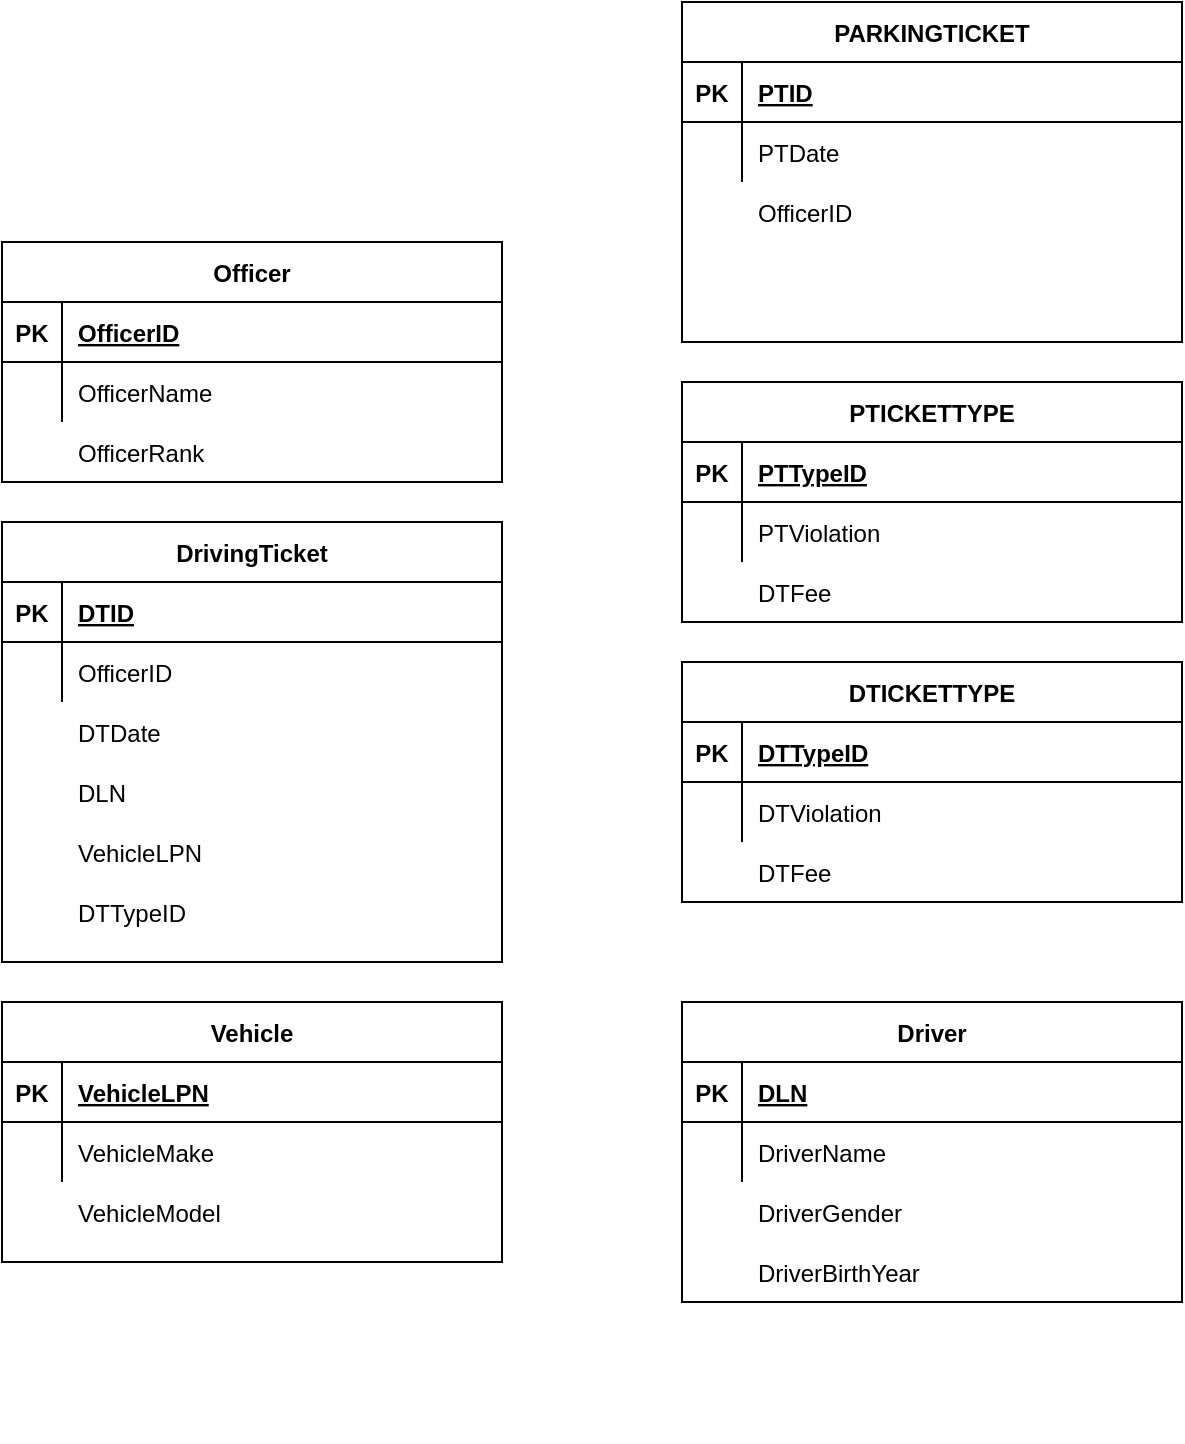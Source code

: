 <mxfile version="14.4.3" type="github">
  <diagram id="R2lEEEUBdFMjLlhIrx00" name="Page-1">
    <mxGraphModel dx="1502" dy="579" grid="1" gridSize="10" guides="1" tooltips="1" connect="1" arrows="1" fold="1" page="1" pageScale="1" pageWidth="850" pageHeight="1100" math="0" shadow="0" extFonts="Permanent Marker^https://fonts.googleapis.com/css?family=Permanent+Marker">
      <root>
        <mxCell id="0" />
        <mxCell id="1" parent="0" />
        <mxCell id="C-vyLk0tnHw3VtMMgP7b-23" value="Officer" style="shape=table;startSize=30;container=1;collapsible=1;childLayout=tableLayout;fixedRows=1;rowLines=0;fontStyle=1;align=center;resizeLast=1;" parent="1" vertex="1">
          <mxGeometry x="120" y="120" width="250" height="120" as="geometry" />
        </mxCell>
        <mxCell id="C-vyLk0tnHw3VtMMgP7b-24" value="" style="shape=partialRectangle;collapsible=0;dropTarget=0;pointerEvents=0;fillColor=none;points=[[0,0.5],[1,0.5]];portConstraint=eastwest;top=0;left=0;right=0;bottom=1;" parent="C-vyLk0tnHw3VtMMgP7b-23" vertex="1">
          <mxGeometry y="30" width="250" height="30" as="geometry" />
        </mxCell>
        <mxCell id="C-vyLk0tnHw3VtMMgP7b-25" value="PK" style="shape=partialRectangle;overflow=hidden;connectable=0;fillColor=none;top=0;left=0;bottom=0;right=0;fontStyle=1;" parent="C-vyLk0tnHw3VtMMgP7b-24" vertex="1">
          <mxGeometry width="30" height="30" as="geometry" />
        </mxCell>
        <mxCell id="C-vyLk0tnHw3VtMMgP7b-26" value="OfficerID" style="shape=partialRectangle;overflow=hidden;connectable=0;fillColor=none;top=0;left=0;bottom=0;right=0;align=left;spacingLeft=6;fontStyle=5;" parent="C-vyLk0tnHw3VtMMgP7b-24" vertex="1">
          <mxGeometry x="30" width="220" height="30" as="geometry" />
        </mxCell>
        <mxCell id="C-vyLk0tnHw3VtMMgP7b-27" value="" style="shape=partialRectangle;collapsible=0;dropTarget=0;pointerEvents=0;fillColor=none;points=[[0,0.5],[1,0.5]];portConstraint=eastwest;top=0;left=0;right=0;bottom=0;" parent="C-vyLk0tnHw3VtMMgP7b-23" vertex="1">
          <mxGeometry y="60" width="250" height="30" as="geometry" />
        </mxCell>
        <mxCell id="C-vyLk0tnHw3VtMMgP7b-28" value="" style="shape=partialRectangle;overflow=hidden;connectable=0;fillColor=none;top=0;left=0;bottom=0;right=0;" parent="C-vyLk0tnHw3VtMMgP7b-27" vertex="1">
          <mxGeometry width="30" height="30" as="geometry" />
        </mxCell>
        <mxCell id="C-vyLk0tnHw3VtMMgP7b-29" value="OfficerName" style="shape=partialRectangle;overflow=hidden;connectable=0;fillColor=none;top=0;left=0;bottom=0;right=0;align=left;spacingLeft=6;" parent="C-vyLk0tnHw3VtMMgP7b-27" vertex="1">
          <mxGeometry x="30" width="220" height="30" as="geometry" />
        </mxCell>
        <mxCell id="yQ0ArUBr8yz2XgGoQdBu-1" value="OfficerRank" style="shape=partialRectangle;overflow=hidden;connectable=0;fillColor=none;top=0;left=0;bottom=0;right=0;align=left;spacingLeft=6;" vertex="1" parent="1">
          <mxGeometry x="150" y="210" width="220" height="30" as="geometry" />
        </mxCell>
        <mxCell id="yQ0ArUBr8yz2XgGoQdBu-13" value="" style="group" vertex="1" connectable="0" parent="1">
          <mxGeometry x="120" y="260" width="250" height="220" as="geometry" />
        </mxCell>
        <mxCell id="yQ0ArUBr8yz2XgGoQdBu-2" value="DrivingTicket" style="shape=table;startSize=30;container=1;collapsible=1;childLayout=tableLayout;fixedRows=1;rowLines=0;fontStyle=1;align=center;resizeLast=1;" vertex="1" parent="yQ0ArUBr8yz2XgGoQdBu-13">
          <mxGeometry width="250" height="220" as="geometry" />
        </mxCell>
        <mxCell id="yQ0ArUBr8yz2XgGoQdBu-3" value="" style="shape=partialRectangle;collapsible=0;dropTarget=0;pointerEvents=0;fillColor=none;points=[[0,0.5],[1,0.5]];portConstraint=eastwest;top=0;left=0;right=0;bottom=1;" vertex="1" parent="yQ0ArUBr8yz2XgGoQdBu-2">
          <mxGeometry y="30" width="250" height="30" as="geometry" />
        </mxCell>
        <mxCell id="yQ0ArUBr8yz2XgGoQdBu-4" value="PK" style="shape=partialRectangle;overflow=hidden;connectable=0;fillColor=none;top=0;left=0;bottom=0;right=0;fontStyle=1;" vertex="1" parent="yQ0ArUBr8yz2XgGoQdBu-3">
          <mxGeometry width="30" height="30" as="geometry" />
        </mxCell>
        <mxCell id="yQ0ArUBr8yz2XgGoQdBu-5" value="DTID" style="shape=partialRectangle;overflow=hidden;connectable=0;fillColor=none;top=0;left=0;bottom=0;right=0;align=left;spacingLeft=6;fontStyle=5;" vertex="1" parent="yQ0ArUBr8yz2XgGoQdBu-3">
          <mxGeometry x="30" width="220" height="30" as="geometry" />
        </mxCell>
        <mxCell id="yQ0ArUBr8yz2XgGoQdBu-6" value="" style="shape=partialRectangle;collapsible=0;dropTarget=0;pointerEvents=0;fillColor=none;points=[[0,0.5],[1,0.5]];portConstraint=eastwest;top=0;left=0;right=0;bottom=0;" vertex="1" parent="yQ0ArUBr8yz2XgGoQdBu-2">
          <mxGeometry y="60" width="250" height="30" as="geometry" />
        </mxCell>
        <mxCell id="yQ0ArUBr8yz2XgGoQdBu-7" value="" style="shape=partialRectangle;overflow=hidden;connectable=0;fillColor=none;top=0;left=0;bottom=0;right=0;" vertex="1" parent="yQ0ArUBr8yz2XgGoQdBu-6">
          <mxGeometry width="30" height="30" as="geometry" />
        </mxCell>
        <mxCell id="yQ0ArUBr8yz2XgGoQdBu-8" value="OfficerID" style="shape=partialRectangle;overflow=hidden;connectable=0;fillColor=none;top=0;left=0;bottom=0;right=0;align=left;spacingLeft=6;" vertex="1" parent="yQ0ArUBr8yz2XgGoQdBu-6">
          <mxGeometry x="30" width="220" height="30" as="geometry" />
        </mxCell>
        <mxCell id="yQ0ArUBr8yz2XgGoQdBu-9" value="DTDate" style="shape=partialRectangle;overflow=hidden;connectable=0;fillColor=none;top=0;left=0;bottom=0;right=0;align=left;spacingLeft=6;" vertex="1" parent="yQ0ArUBr8yz2XgGoQdBu-13">
          <mxGeometry x="30" y="90" width="220" height="30" as="geometry" />
        </mxCell>
        <mxCell id="yQ0ArUBr8yz2XgGoQdBu-10" value="DLN" style="shape=partialRectangle;overflow=hidden;connectable=0;fillColor=none;top=0;left=0;bottom=0;right=0;align=left;spacingLeft=6;" vertex="1" parent="yQ0ArUBr8yz2XgGoQdBu-13">
          <mxGeometry x="30" y="120" width="220" height="30" as="geometry" />
        </mxCell>
        <mxCell id="yQ0ArUBr8yz2XgGoQdBu-11" value="VehicleLPN" style="shape=partialRectangle;overflow=hidden;connectable=0;fillColor=none;top=0;left=0;bottom=0;right=0;align=left;spacingLeft=6;" vertex="1" parent="yQ0ArUBr8yz2XgGoQdBu-13">
          <mxGeometry x="30" y="150" width="220" height="30" as="geometry" />
        </mxCell>
        <mxCell id="yQ0ArUBr8yz2XgGoQdBu-12" value="DTTypeID" style="shape=partialRectangle;overflow=hidden;connectable=0;fillColor=none;top=0;left=0;bottom=0;right=0;align=left;spacingLeft=6;" vertex="1" parent="yQ0ArUBr8yz2XgGoQdBu-13">
          <mxGeometry x="30" y="180" width="220" height="30" as="geometry" />
        </mxCell>
        <mxCell id="yQ0ArUBr8yz2XgGoQdBu-14" value="" style="group" vertex="1" connectable="0" parent="1">
          <mxGeometry x="120" y="500" width="250" height="220" as="geometry" />
        </mxCell>
        <mxCell id="yQ0ArUBr8yz2XgGoQdBu-15" value="Vehicle" style="shape=table;startSize=30;container=1;collapsible=1;childLayout=tableLayout;fixedRows=1;rowLines=0;fontStyle=1;align=center;resizeLast=1;" vertex="1" parent="yQ0ArUBr8yz2XgGoQdBu-14">
          <mxGeometry width="250" height="130" as="geometry" />
        </mxCell>
        <mxCell id="yQ0ArUBr8yz2XgGoQdBu-16" value="" style="shape=partialRectangle;collapsible=0;dropTarget=0;pointerEvents=0;fillColor=none;points=[[0,0.5],[1,0.5]];portConstraint=eastwest;top=0;left=0;right=0;bottom=1;" vertex="1" parent="yQ0ArUBr8yz2XgGoQdBu-15">
          <mxGeometry y="30" width="250" height="30" as="geometry" />
        </mxCell>
        <mxCell id="yQ0ArUBr8yz2XgGoQdBu-17" value="PK" style="shape=partialRectangle;overflow=hidden;connectable=0;fillColor=none;top=0;left=0;bottom=0;right=0;fontStyle=1;" vertex="1" parent="yQ0ArUBr8yz2XgGoQdBu-16">
          <mxGeometry width="30" height="30" as="geometry" />
        </mxCell>
        <mxCell id="yQ0ArUBr8yz2XgGoQdBu-18" value="VehicleLPN" style="shape=partialRectangle;overflow=hidden;connectable=0;fillColor=none;top=0;left=0;bottom=0;right=0;align=left;spacingLeft=6;fontStyle=5;" vertex="1" parent="yQ0ArUBr8yz2XgGoQdBu-16">
          <mxGeometry x="30" width="220" height="30" as="geometry" />
        </mxCell>
        <mxCell id="yQ0ArUBr8yz2XgGoQdBu-19" value="" style="shape=partialRectangle;collapsible=0;dropTarget=0;pointerEvents=0;fillColor=none;points=[[0,0.5],[1,0.5]];portConstraint=eastwest;top=0;left=0;right=0;bottom=0;" vertex="1" parent="yQ0ArUBr8yz2XgGoQdBu-15">
          <mxGeometry y="60" width="250" height="30" as="geometry" />
        </mxCell>
        <mxCell id="yQ0ArUBr8yz2XgGoQdBu-20" value="" style="shape=partialRectangle;overflow=hidden;connectable=0;fillColor=none;top=0;left=0;bottom=0;right=0;" vertex="1" parent="yQ0ArUBr8yz2XgGoQdBu-19">
          <mxGeometry width="30" height="30" as="geometry" />
        </mxCell>
        <mxCell id="yQ0ArUBr8yz2XgGoQdBu-21" value="VehicleMake" style="shape=partialRectangle;overflow=hidden;connectable=0;fillColor=none;top=0;left=0;bottom=0;right=0;align=left;spacingLeft=6;" vertex="1" parent="yQ0ArUBr8yz2XgGoQdBu-19">
          <mxGeometry x="30" width="220" height="30" as="geometry" />
        </mxCell>
        <mxCell id="yQ0ArUBr8yz2XgGoQdBu-22" value="VehicleModel" style="shape=partialRectangle;overflow=hidden;connectable=0;fillColor=none;top=0;left=0;bottom=0;right=0;align=left;spacingLeft=6;" vertex="1" parent="yQ0ArUBr8yz2XgGoQdBu-14">
          <mxGeometry x="30" y="90" width="220" height="30" as="geometry" />
        </mxCell>
        <mxCell id="yQ0ArUBr8yz2XgGoQdBu-26" value="Driver" style="shape=table;startSize=30;container=1;collapsible=1;childLayout=tableLayout;fixedRows=1;rowLines=0;fontStyle=1;align=center;resizeLast=1;" vertex="1" parent="1">
          <mxGeometry x="460" y="500" width="250" height="150" as="geometry" />
        </mxCell>
        <mxCell id="yQ0ArUBr8yz2XgGoQdBu-27" value="" style="shape=partialRectangle;collapsible=0;dropTarget=0;pointerEvents=0;fillColor=none;points=[[0,0.5],[1,0.5]];portConstraint=eastwest;top=0;left=0;right=0;bottom=1;" vertex="1" parent="yQ0ArUBr8yz2XgGoQdBu-26">
          <mxGeometry y="30" width="250" height="30" as="geometry" />
        </mxCell>
        <mxCell id="yQ0ArUBr8yz2XgGoQdBu-28" value="PK" style="shape=partialRectangle;overflow=hidden;connectable=0;fillColor=none;top=0;left=0;bottom=0;right=0;fontStyle=1;" vertex="1" parent="yQ0ArUBr8yz2XgGoQdBu-27">
          <mxGeometry width="30" height="30" as="geometry" />
        </mxCell>
        <mxCell id="yQ0ArUBr8yz2XgGoQdBu-29" value="DLN" style="shape=partialRectangle;overflow=hidden;connectable=0;fillColor=none;top=0;left=0;bottom=0;right=0;align=left;spacingLeft=6;fontStyle=5;" vertex="1" parent="yQ0ArUBr8yz2XgGoQdBu-27">
          <mxGeometry x="30" width="220" height="30" as="geometry" />
        </mxCell>
        <mxCell id="yQ0ArUBr8yz2XgGoQdBu-30" value="" style="shape=partialRectangle;collapsible=0;dropTarget=0;pointerEvents=0;fillColor=none;points=[[0,0.5],[1,0.5]];portConstraint=eastwest;top=0;left=0;right=0;bottom=0;" vertex="1" parent="yQ0ArUBr8yz2XgGoQdBu-26">
          <mxGeometry y="60" width="250" height="30" as="geometry" />
        </mxCell>
        <mxCell id="yQ0ArUBr8yz2XgGoQdBu-31" value="" style="shape=partialRectangle;overflow=hidden;connectable=0;fillColor=none;top=0;left=0;bottom=0;right=0;" vertex="1" parent="yQ0ArUBr8yz2XgGoQdBu-30">
          <mxGeometry width="30" height="30" as="geometry" />
        </mxCell>
        <mxCell id="yQ0ArUBr8yz2XgGoQdBu-32" value="DriverName" style="shape=partialRectangle;overflow=hidden;connectable=0;fillColor=none;top=0;left=0;bottom=0;right=0;align=left;spacingLeft=6;" vertex="1" parent="yQ0ArUBr8yz2XgGoQdBu-30">
          <mxGeometry x="30" width="220" height="30" as="geometry" />
        </mxCell>
        <mxCell id="yQ0ArUBr8yz2XgGoQdBu-34" value="DriverGender" style="shape=partialRectangle;overflow=hidden;connectable=0;fillColor=none;top=0;left=0;bottom=0;right=0;align=left;spacingLeft=6;" vertex="1" parent="1">
          <mxGeometry x="490" y="590" width="220" height="30" as="geometry" />
        </mxCell>
        <mxCell id="yQ0ArUBr8yz2XgGoQdBu-35" value="DriverBirthYear" style="shape=partialRectangle;overflow=hidden;connectable=0;fillColor=none;top=0;left=0;bottom=0;right=0;align=left;spacingLeft=6;" vertex="1" parent="1">
          <mxGeometry x="490" y="620" width="220" height="30" as="geometry" />
        </mxCell>
        <mxCell id="yQ0ArUBr8yz2XgGoQdBu-36" value="DTICKETTYPE" style="shape=table;startSize=30;container=1;collapsible=1;childLayout=tableLayout;fixedRows=1;rowLines=0;fontStyle=1;align=center;resizeLast=1;" vertex="1" parent="1">
          <mxGeometry x="460" y="330" width="250" height="120" as="geometry" />
        </mxCell>
        <mxCell id="yQ0ArUBr8yz2XgGoQdBu-37" value="" style="shape=partialRectangle;collapsible=0;dropTarget=0;pointerEvents=0;fillColor=none;points=[[0,0.5],[1,0.5]];portConstraint=eastwest;top=0;left=0;right=0;bottom=1;" vertex="1" parent="yQ0ArUBr8yz2XgGoQdBu-36">
          <mxGeometry y="30" width="250" height="30" as="geometry" />
        </mxCell>
        <mxCell id="yQ0ArUBr8yz2XgGoQdBu-38" value="PK" style="shape=partialRectangle;overflow=hidden;connectable=0;fillColor=none;top=0;left=0;bottom=0;right=0;fontStyle=1;" vertex="1" parent="yQ0ArUBr8yz2XgGoQdBu-37">
          <mxGeometry width="30" height="30" as="geometry" />
        </mxCell>
        <mxCell id="yQ0ArUBr8yz2XgGoQdBu-39" value="DTTypeID" style="shape=partialRectangle;overflow=hidden;connectable=0;fillColor=none;top=0;left=0;bottom=0;right=0;align=left;spacingLeft=6;fontStyle=5;" vertex="1" parent="yQ0ArUBr8yz2XgGoQdBu-37">
          <mxGeometry x="30" width="220" height="30" as="geometry" />
        </mxCell>
        <mxCell id="yQ0ArUBr8yz2XgGoQdBu-40" value="" style="shape=partialRectangle;collapsible=0;dropTarget=0;pointerEvents=0;fillColor=none;points=[[0,0.5],[1,0.5]];portConstraint=eastwest;top=0;left=0;right=0;bottom=0;" vertex="1" parent="yQ0ArUBr8yz2XgGoQdBu-36">
          <mxGeometry y="60" width="250" height="30" as="geometry" />
        </mxCell>
        <mxCell id="yQ0ArUBr8yz2XgGoQdBu-41" value="" style="shape=partialRectangle;overflow=hidden;connectable=0;fillColor=none;top=0;left=0;bottom=0;right=0;" vertex="1" parent="yQ0ArUBr8yz2XgGoQdBu-40">
          <mxGeometry width="30" height="30" as="geometry" />
        </mxCell>
        <mxCell id="yQ0ArUBr8yz2XgGoQdBu-42" value="DTViolation" style="shape=partialRectangle;overflow=hidden;connectable=0;fillColor=none;top=0;left=0;bottom=0;right=0;align=left;spacingLeft=6;" vertex="1" parent="yQ0ArUBr8yz2XgGoQdBu-40">
          <mxGeometry x="30" width="220" height="30" as="geometry" />
        </mxCell>
        <mxCell id="yQ0ArUBr8yz2XgGoQdBu-43" value="DTFee" style="shape=partialRectangle;overflow=hidden;connectable=0;fillColor=none;top=0;left=0;bottom=0;right=0;align=left;spacingLeft=6;" vertex="1" parent="1">
          <mxGeometry x="490" y="420" width="220" height="30" as="geometry" />
        </mxCell>
        <mxCell id="yQ0ArUBr8yz2XgGoQdBu-45" value="PTICKETTYPE" style="shape=table;startSize=30;container=1;collapsible=1;childLayout=tableLayout;fixedRows=1;rowLines=0;fontStyle=1;align=center;resizeLast=1;" vertex="1" parent="1">
          <mxGeometry x="460" y="190" width="250" height="120" as="geometry" />
        </mxCell>
        <mxCell id="yQ0ArUBr8yz2XgGoQdBu-46" value="" style="shape=partialRectangle;collapsible=0;dropTarget=0;pointerEvents=0;fillColor=none;points=[[0,0.5],[1,0.5]];portConstraint=eastwest;top=0;left=0;right=0;bottom=1;" vertex="1" parent="yQ0ArUBr8yz2XgGoQdBu-45">
          <mxGeometry y="30" width="250" height="30" as="geometry" />
        </mxCell>
        <mxCell id="yQ0ArUBr8yz2XgGoQdBu-47" value="PK" style="shape=partialRectangle;overflow=hidden;connectable=0;fillColor=none;top=0;left=0;bottom=0;right=0;fontStyle=1;" vertex="1" parent="yQ0ArUBr8yz2XgGoQdBu-46">
          <mxGeometry width="30" height="30" as="geometry" />
        </mxCell>
        <mxCell id="yQ0ArUBr8yz2XgGoQdBu-48" value="PTTypeID" style="shape=partialRectangle;overflow=hidden;connectable=0;fillColor=none;top=0;left=0;bottom=0;right=0;align=left;spacingLeft=6;fontStyle=5;" vertex="1" parent="yQ0ArUBr8yz2XgGoQdBu-46">
          <mxGeometry x="30" width="220" height="30" as="geometry" />
        </mxCell>
        <mxCell id="yQ0ArUBr8yz2XgGoQdBu-49" value="" style="shape=partialRectangle;collapsible=0;dropTarget=0;pointerEvents=0;fillColor=none;points=[[0,0.5],[1,0.5]];portConstraint=eastwest;top=0;left=0;right=0;bottom=0;" vertex="1" parent="yQ0ArUBr8yz2XgGoQdBu-45">
          <mxGeometry y="60" width="250" height="30" as="geometry" />
        </mxCell>
        <mxCell id="yQ0ArUBr8yz2XgGoQdBu-50" value="" style="shape=partialRectangle;overflow=hidden;connectable=0;fillColor=none;top=0;left=0;bottom=0;right=0;" vertex="1" parent="yQ0ArUBr8yz2XgGoQdBu-49">
          <mxGeometry width="30" height="30" as="geometry" />
        </mxCell>
        <mxCell id="yQ0ArUBr8yz2XgGoQdBu-51" value="PTViolation" style="shape=partialRectangle;overflow=hidden;connectable=0;fillColor=none;top=0;left=0;bottom=0;right=0;align=left;spacingLeft=6;" vertex="1" parent="yQ0ArUBr8yz2XgGoQdBu-49">
          <mxGeometry x="30" width="220" height="30" as="geometry" />
        </mxCell>
        <mxCell id="yQ0ArUBr8yz2XgGoQdBu-52" value="DTFee" style="shape=partialRectangle;overflow=hidden;connectable=0;fillColor=none;top=0;left=0;bottom=0;right=0;align=left;spacingLeft=6;" vertex="1" parent="1">
          <mxGeometry x="490" y="280" width="220" height="30" as="geometry" />
        </mxCell>
        <mxCell id="yQ0ArUBr8yz2XgGoQdBu-53" value="PARKINGTICKET" style="shape=table;startSize=30;container=1;collapsible=1;childLayout=tableLayout;fixedRows=1;rowLines=0;fontStyle=1;align=center;resizeLast=1;" vertex="1" parent="1">
          <mxGeometry x="460" width="250" height="170" as="geometry" />
        </mxCell>
        <mxCell id="yQ0ArUBr8yz2XgGoQdBu-54" value="" style="shape=partialRectangle;collapsible=0;dropTarget=0;pointerEvents=0;fillColor=none;points=[[0,0.5],[1,0.5]];portConstraint=eastwest;top=0;left=0;right=0;bottom=1;" vertex="1" parent="yQ0ArUBr8yz2XgGoQdBu-53">
          <mxGeometry y="30" width="250" height="30" as="geometry" />
        </mxCell>
        <mxCell id="yQ0ArUBr8yz2XgGoQdBu-55" value="PK" style="shape=partialRectangle;overflow=hidden;connectable=0;fillColor=none;top=0;left=0;bottom=0;right=0;fontStyle=1;" vertex="1" parent="yQ0ArUBr8yz2XgGoQdBu-54">
          <mxGeometry width="30" height="30" as="geometry" />
        </mxCell>
        <mxCell id="yQ0ArUBr8yz2XgGoQdBu-56" value="PTID" style="shape=partialRectangle;overflow=hidden;connectable=0;fillColor=none;top=0;left=0;bottom=0;right=0;align=left;spacingLeft=6;fontStyle=5;" vertex="1" parent="yQ0ArUBr8yz2XgGoQdBu-54">
          <mxGeometry x="30" width="220" height="30" as="geometry" />
        </mxCell>
        <mxCell id="yQ0ArUBr8yz2XgGoQdBu-57" value="" style="shape=partialRectangle;collapsible=0;dropTarget=0;pointerEvents=0;fillColor=none;points=[[0,0.5],[1,0.5]];portConstraint=eastwest;top=0;left=0;right=0;bottom=0;" vertex="1" parent="yQ0ArUBr8yz2XgGoQdBu-53">
          <mxGeometry y="60" width="250" height="30" as="geometry" />
        </mxCell>
        <mxCell id="yQ0ArUBr8yz2XgGoQdBu-58" value="" style="shape=partialRectangle;overflow=hidden;connectable=0;fillColor=none;top=0;left=0;bottom=0;right=0;" vertex="1" parent="yQ0ArUBr8yz2XgGoQdBu-57">
          <mxGeometry width="30" height="30" as="geometry" />
        </mxCell>
        <mxCell id="yQ0ArUBr8yz2XgGoQdBu-59" value="PTDate" style="shape=partialRectangle;overflow=hidden;connectable=0;fillColor=none;top=0;left=0;bottom=0;right=0;align=left;spacingLeft=6;" vertex="1" parent="yQ0ArUBr8yz2XgGoQdBu-57">
          <mxGeometry x="30" width="220" height="30" as="geometry" />
        </mxCell>
        <mxCell id="yQ0ArUBr8yz2XgGoQdBu-60" value="OfficerID" style="shape=partialRectangle;overflow=hidden;connectable=0;fillColor=none;top=0;left=0;bottom=0;right=0;align=left;spacingLeft=6;" vertex="1" parent="1">
          <mxGeometry x="490" y="90" width="220" height="30" as="geometry" />
        </mxCell>
      </root>
    </mxGraphModel>
  </diagram>
</mxfile>

